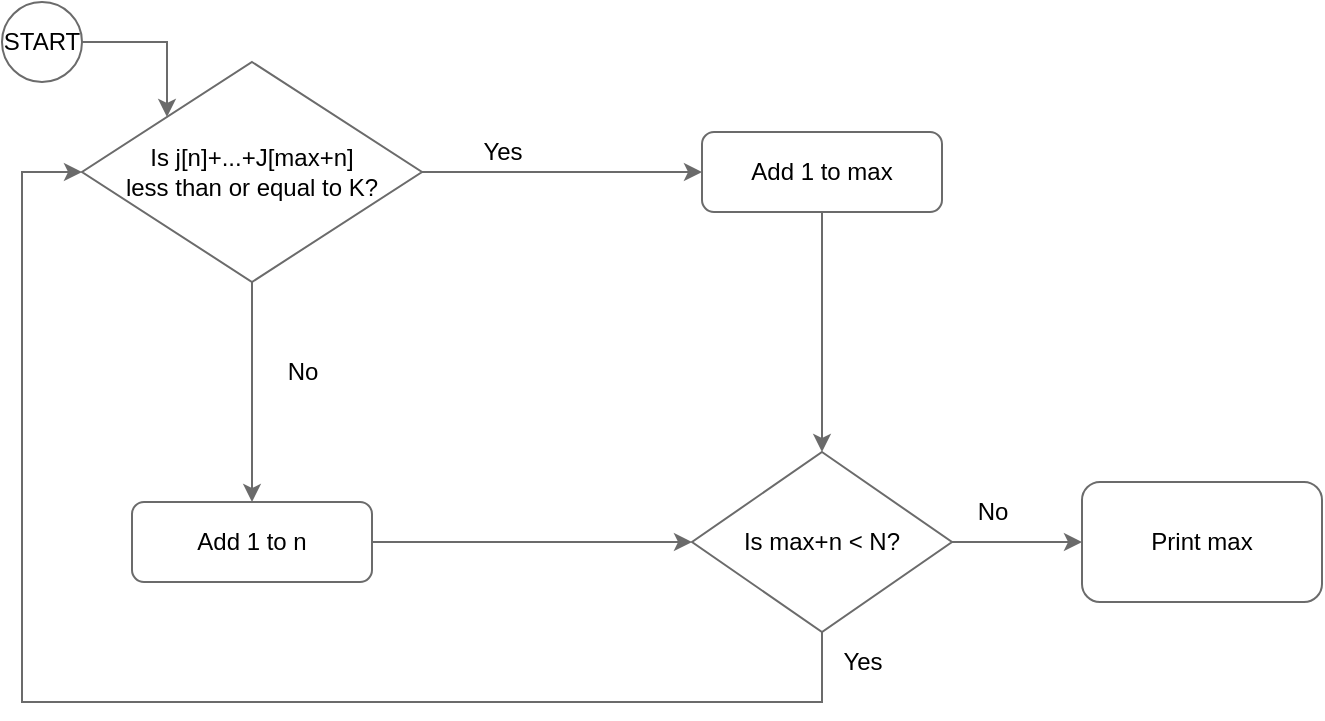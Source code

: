 <mxfile>
    <diagram name="Página-1" id="5_GZvxulszdD-nfJUpY4">
        <mxGraphModel dx="739" dy="386" grid="1" gridSize="10" guides="1" tooltips="1" connect="1" arrows="1" fold="1" page="1" pageScale="1" pageWidth="827" pageHeight="1169" math="0" shadow="0">
            <root>
                <mxCell id="0"/>
                <mxCell id="1" parent="0"/>
                <mxCell id="30" style="edgeStyle=orthogonalEdgeStyle;rounded=0;html=1;exitX=0.5;exitY=1;exitDx=0;exitDy=0;entryX=0.5;entryY=0;entryDx=0;entryDy=0;strokeColor=#6B6B6B;" edge="1" parent="1" source="S3fYBKhmqbnuXUQS7ZH8-10" target="26">
                    <mxGeometry relative="1" as="geometry"/>
                </mxCell>
                <mxCell id="32" style="edgeStyle=orthogonalEdgeStyle;rounded=0;html=1;exitX=1;exitY=0.5;exitDx=0;exitDy=0;strokeColor=#6B6B6B;" edge="1" parent="1" source="S3fYBKhmqbnuXUQS7ZH8-10" target="20">
                    <mxGeometry relative="1" as="geometry"/>
                </mxCell>
                <mxCell id="S3fYBKhmqbnuXUQS7ZH8-10" value="Is j[n]+...+J[max+n]&lt;br&gt;&lt;span style=&quot;background-color: initial; text-align: left;&quot;&gt;less than or equal to K?&lt;/span&gt;" style="rhombus;whiteSpace=wrap;html=1;strokeColor=#6B6B6B;" parent="1" vertex="1">
                    <mxGeometry x="120" y="150" width="170" height="110" as="geometry"/>
                </mxCell>
                <mxCell id="3" style="edgeStyle=orthogonalEdgeStyle;html=1;exitX=1;exitY=0.5;exitDx=0;exitDy=0;entryX=0;entryY=0;entryDx=0;entryDy=0;rounded=0;strokeColor=#6B6B6B;" parent="1" source="S3fYBKhmqbnuXUQS7ZH8-39" target="S3fYBKhmqbnuXUQS7ZH8-10" edge="1">
                    <mxGeometry relative="1" as="geometry"/>
                </mxCell>
                <mxCell id="S3fYBKhmqbnuXUQS7ZH8-39" value="START" style="ellipse;whiteSpace=wrap;html=1;strokeColor=#6B6B6B;" parent="1" vertex="1">
                    <mxGeometry x="80" y="120" width="40" height="40" as="geometry"/>
                </mxCell>
                <mxCell id="34" style="edgeStyle=orthogonalEdgeStyle;rounded=0;html=1;exitX=0.5;exitY=1;exitDx=0;exitDy=0;fontSize=12;strokeColor=#6B6B6B;" edge="1" parent="1" source="20" target="33">
                    <mxGeometry relative="1" as="geometry"/>
                </mxCell>
                <mxCell id="20" value="Add 1 to max" style="rounded=1;whiteSpace=wrap;html=1;strokeColor=#6B6B6B;" vertex="1" parent="1">
                    <mxGeometry x="430" y="185" width="120" height="40" as="geometry"/>
                </mxCell>
                <mxCell id="35" style="edgeStyle=orthogonalEdgeStyle;rounded=0;html=1;exitX=1;exitY=0.5;exitDx=0;exitDy=0;entryX=0;entryY=0.5;entryDx=0;entryDy=0;fontSize=12;strokeColor=#6B6B6B;" edge="1" parent="1" source="26" target="33">
                    <mxGeometry relative="1" as="geometry"/>
                </mxCell>
                <mxCell id="26" value="Add 1 to n" style="rounded=1;whiteSpace=wrap;html=1;strokeColor=#6B6B6B;" vertex="1" parent="1">
                    <mxGeometry x="145" y="370" width="120" height="40" as="geometry"/>
                </mxCell>
                <mxCell id="28" value="Yes" style="text;html=1;align=center;verticalAlign=middle;resizable=0;points=[];autosize=1;strokeColor=none;fillColor=none;" vertex="1" parent="1">
                    <mxGeometry x="310" y="180" width="40" height="30" as="geometry"/>
                </mxCell>
                <mxCell id="29" value="No" style="text;html=1;align=center;verticalAlign=middle;resizable=0;points=[];autosize=1;strokeColor=none;fillColor=none;" vertex="1" parent="1">
                    <mxGeometry x="210" y="290" width="40" height="30" as="geometry"/>
                </mxCell>
                <mxCell id="36" style="edgeStyle=orthogonalEdgeStyle;rounded=0;html=1;exitX=0.5;exitY=1;exitDx=0;exitDy=0;entryX=0;entryY=0.5;entryDx=0;entryDy=0;fontSize=12;strokeColor=#6B6B6B;" edge="1" parent="1" source="33" target="S3fYBKhmqbnuXUQS7ZH8-10">
                    <mxGeometry relative="1" as="geometry">
                        <Array as="points">
                            <mxPoint x="490" y="470"/>
                            <mxPoint x="90" y="470"/>
                            <mxPoint x="90" y="205"/>
                        </Array>
                    </mxGeometry>
                </mxCell>
                <mxCell id="38" style="edgeStyle=orthogonalEdgeStyle;rounded=0;html=1;exitX=1;exitY=0.5;exitDx=0;exitDy=0;entryX=0;entryY=0.5;entryDx=0;entryDy=0;fontSize=12;strokeColor=#6B6B6B;" edge="1" parent="1" source="33" target="37">
                    <mxGeometry relative="1" as="geometry"/>
                </mxCell>
                <mxCell id="33" value="Is max+n &amp;lt; N?" style="rhombus;whiteSpace=wrap;html=1;fontSize=12;strokeColor=#6B6B6B;" vertex="1" parent="1">
                    <mxGeometry x="425" y="345" width="130" height="90" as="geometry"/>
                </mxCell>
                <mxCell id="37" value="Print max" style="rounded=1;whiteSpace=wrap;html=1;fontSize=12;strokeColor=#6B6B6B;" vertex="1" parent="1">
                    <mxGeometry x="620" y="360" width="120" height="60" as="geometry"/>
                </mxCell>
                <mxCell id="39" value="No" style="text;html=1;align=center;verticalAlign=middle;resizable=0;points=[];autosize=1;strokeColor=none;fillColor=none;fontSize=12;" vertex="1" parent="1">
                    <mxGeometry x="555" y="360" width="40" height="30" as="geometry"/>
                </mxCell>
                <mxCell id="40" value="Yes" style="text;html=1;align=center;verticalAlign=middle;resizable=0;points=[];autosize=1;strokeColor=none;fillColor=none;fontSize=12;" vertex="1" parent="1">
                    <mxGeometry x="490" y="435" width="40" height="30" as="geometry"/>
                </mxCell>
            </root>
        </mxGraphModel>
    </diagram>
</mxfile>